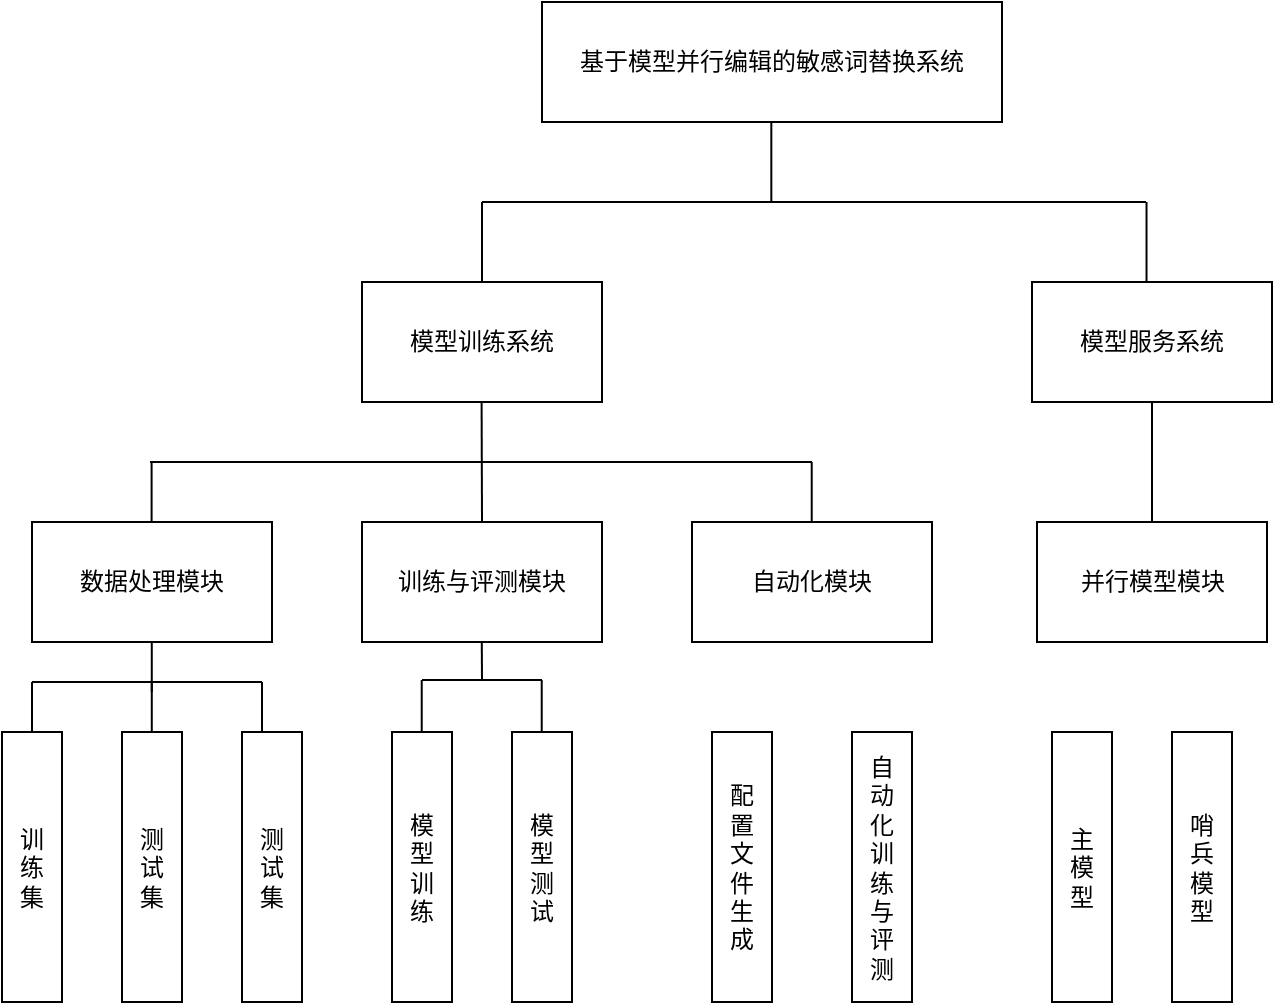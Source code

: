 <mxfile version="27.0.9">
  <diagram name="第 1 页" id="zHgMYF8rfY-c1md7bBGS">
    <mxGraphModel dx="181" dy="129" grid="1" gridSize="10" guides="1" tooltips="1" connect="1" arrows="1" fold="1" page="1" pageScale="1" pageWidth="827" pageHeight="1169" math="0" shadow="0">
      <root>
        <mxCell id="0" />
        <mxCell id="1" parent="0" />
        <mxCell id="PLIH09JZNJRa1B-eEbgW-1" value="基于模型并行编辑的敏感词替换系统" style="rounded=0;whiteSpace=wrap;html=1;" parent="1" vertex="1">
          <mxGeometry x="360" y="220" width="230" height="60" as="geometry" />
        </mxCell>
        <mxCell id="3gMsG_vnIVLzhyqSPz0f-1" value="并行模型模块" style="rounded=0;whiteSpace=wrap;html=1;" vertex="1" parent="1">
          <mxGeometry x="607.5" y="480" width="115" height="60" as="geometry" />
        </mxCell>
        <mxCell id="3gMsG_vnIVLzhyqSPz0f-2" value="数据处理模块" style="rounded=0;whiteSpace=wrap;html=1;" vertex="1" parent="1">
          <mxGeometry x="105" y="480" width="120" height="60" as="geometry" />
        </mxCell>
        <mxCell id="3gMsG_vnIVLzhyqSPz0f-3" value="自动化模块" style="rounded=0;whiteSpace=wrap;html=1;" vertex="1" parent="1">
          <mxGeometry x="435" y="480" width="120" height="60" as="geometry" />
        </mxCell>
        <mxCell id="3gMsG_vnIVLzhyqSPz0f-8" value="训练与评测模块" style="rounded=0;whiteSpace=wrap;html=1;" vertex="1" parent="1">
          <mxGeometry x="270" y="480" width="120" height="60" as="geometry" />
        </mxCell>
        <mxCell id="3gMsG_vnIVLzhyqSPz0f-14" value="训&lt;div&gt;练&lt;/div&gt;&lt;div&gt;集&lt;/div&gt;" style="rounded=0;whiteSpace=wrap;html=1;" vertex="1" parent="1">
          <mxGeometry x="90" y="585" width="30" height="135" as="geometry" />
        </mxCell>
        <mxCell id="3gMsG_vnIVLzhyqSPz0f-15" value="测&lt;div&gt;试&lt;/div&gt;&lt;div&gt;集&lt;/div&gt;" style="rounded=0;whiteSpace=wrap;html=1;" vertex="1" parent="1">
          <mxGeometry x="150" y="585" width="30" height="135" as="geometry" />
        </mxCell>
        <mxCell id="3gMsG_vnIVLzhyqSPz0f-17" value="测&lt;div&gt;试&lt;/div&gt;&lt;div&gt;集&lt;/div&gt;" style="rounded=0;whiteSpace=wrap;html=1;" vertex="1" parent="1">
          <mxGeometry x="210" y="585" width="30" height="135" as="geometry" />
        </mxCell>
        <mxCell id="3gMsG_vnIVLzhyqSPz0f-22" value="模&lt;div&gt;型&lt;/div&gt;&lt;div&gt;训&lt;/div&gt;&lt;div&gt;练&lt;/div&gt;" style="rounded=0;whiteSpace=wrap;html=1;" vertex="1" parent="1">
          <mxGeometry x="285" y="585" width="30" height="135" as="geometry" />
        </mxCell>
        <mxCell id="3gMsG_vnIVLzhyqSPz0f-23" value="模&lt;div&gt;型&lt;/div&gt;&lt;div&gt;测&lt;/div&gt;&lt;div&gt;试&lt;/div&gt;" style="rounded=0;whiteSpace=wrap;html=1;" vertex="1" parent="1">
          <mxGeometry x="345" y="585" width="30" height="135" as="geometry" />
        </mxCell>
        <mxCell id="3gMsG_vnIVLzhyqSPz0f-24" value="配&lt;div&gt;置&lt;/div&gt;&lt;div&gt;文&lt;/div&gt;&lt;div&gt;件&lt;/div&gt;&lt;div&gt;生&lt;/div&gt;&lt;div&gt;成&lt;/div&gt;" style="rounded=0;whiteSpace=wrap;html=1;" vertex="1" parent="1">
          <mxGeometry x="445" y="585" width="30" height="135" as="geometry" />
        </mxCell>
        <mxCell id="3gMsG_vnIVLzhyqSPz0f-25" value="自&lt;div&gt;动&lt;/div&gt;&lt;div&gt;化&lt;/div&gt;&lt;div&gt;训&lt;/div&gt;&lt;div&gt;练&lt;/div&gt;&lt;div&gt;与&lt;/div&gt;&lt;div&gt;评&lt;/div&gt;&lt;div&gt;测&lt;/div&gt;" style="rounded=0;whiteSpace=wrap;html=1;" vertex="1" parent="1">
          <mxGeometry x="515" y="585" width="30" height="135" as="geometry" />
        </mxCell>
        <mxCell id="3gMsG_vnIVLzhyqSPz0f-26" value="主&lt;div&gt;模&lt;/div&gt;&lt;div&gt;型&lt;/div&gt;" style="rounded=0;whiteSpace=wrap;html=1;" vertex="1" parent="1">
          <mxGeometry x="615" y="585" width="30" height="135" as="geometry" />
        </mxCell>
        <mxCell id="3gMsG_vnIVLzhyqSPz0f-27" value="哨&lt;div&gt;兵&lt;br&gt;&lt;div&gt;模&lt;/div&gt;&lt;div&gt;型&lt;/div&gt;&lt;/div&gt;" style="rounded=0;whiteSpace=wrap;html=1;" vertex="1" parent="1">
          <mxGeometry x="675" y="585" width="30" height="135" as="geometry" />
        </mxCell>
        <mxCell id="3gMsG_vnIVLzhyqSPz0f-28" value="模型训练系统" style="rounded=0;whiteSpace=wrap;html=1;" vertex="1" parent="1">
          <mxGeometry x="270" y="360" width="120" height="60" as="geometry" />
        </mxCell>
        <mxCell id="3gMsG_vnIVLzhyqSPz0f-30" value="模型服务系统" style="rounded=0;whiteSpace=wrap;html=1;" vertex="1" parent="1">
          <mxGeometry x="605" y="360" width="120" height="60" as="geometry" />
        </mxCell>
        <mxCell id="3gMsG_vnIVLzhyqSPz0f-44" value="" style="endArrow=none;html=1;rounded=0;" edge="1" parent="1">
          <mxGeometry width="50" height="50" relative="1" as="geometry">
            <mxPoint x="330" y="320" as="sourcePoint" />
            <mxPoint x="662" y="320" as="targetPoint" />
          </mxGeometry>
        </mxCell>
        <mxCell id="3gMsG_vnIVLzhyqSPz0f-45" value="" style="endArrow=none;html=1;rounded=0;exitX=0.5;exitY=0;exitDx=0;exitDy=0;" edge="1" parent="1" source="3gMsG_vnIVLzhyqSPz0f-28">
          <mxGeometry width="50" height="50" relative="1" as="geometry">
            <mxPoint x="328.08" y="380" as="sourcePoint" />
            <mxPoint x="330" y="320" as="targetPoint" />
          </mxGeometry>
        </mxCell>
        <mxCell id="3gMsG_vnIVLzhyqSPz0f-46" value="" style="endArrow=none;html=1;rounded=0;exitX=0.5;exitY=0;exitDx=0;exitDy=0;" edge="1" parent="1">
          <mxGeometry width="50" height="50" relative="1" as="geometry">
            <mxPoint x="662.26" y="360" as="sourcePoint" />
            <mxPoint x="662.26" y="320" as="targetPoint" />
          </mxGeometry>
        </mxCell>
        <mxCell id="3gMsG_vnIVLzhyqSPz0f-48" value="" style="endArrow=none;html=1;rounded=0;exitX=0.5;exitY=0;exitDx=0;exitDy=0;" edge="1" parent="1">
          <mxGeometry width="50" height="50" relative="1" as="geometry">
            <mxPoint x="474.66" y="320" as="sourcePoint" />
            <mxPoint x="474.66" y="280" as="targetPoint" />
          </mxGeometry>
        </mxCell>
        <mxCell id="3gMsG_vnIVLzhyqSPz0f-49" value="" style="endArrow=none;html=1;rounded=0;" edge="1" parent="1">
          <mxGeometry width="50" height="50" relative="1" as="geometry">
            <mxPoint x="164" y="450" as="sourcePoint" />
            <mxPoint x="495" y="450" as="targetPoint" />
          </mxGeometry>
        </mxCell>
        <mxCell id="3gMsG_vnIVLzhyqSPz0f-50" value="" style="endArrow=none;html=1;rounded=0;exitX=0.5;exitY=0;exitDx=0;exitDy=0;" edge="1" parent="1" source="3gMsG_vnIVLzhyqSPz0f-8">
          <mxGeometry width="50" height="50" relative="1" as="geometry">
            <mxPoint x="329.8" y="460" as="sourcePoint" />
            <mxPoint x="329.8" y="420" as="targetPoint" />
          </mxGeometry>
        </mxCell>
        <mxCell id="3gMsG_vnIVLzhyqSPz0f-51" value="" style="endArrow=none;html=1;rounded=0;exitX=0.5;exitY=0;exitDx=0;exitDy=0;" edge="1" parent="1">
          <mxGeometry width="50" height="50" relative="1" as="geometry">
            <mxPoint x="494.86" y="480" as="sourcePoint" />
            <mxPoint x="494.86" y="450" as="targetPoint" />
          </mxGeometry>
        </mxCell>
        <mxCell id="3gMsG_vnIVLzhyqSPz0f-52" value="" style="endArrow=none;html=1;rounded=0;exitX=0.5;exitY=0;exitDx=0;exitDy=0;" edge="1" parent="1">
          <mxGeometry width="50" height="50" relative="1" as="geometry">
            <mxPoint x="164.8" y="480" as="sourcePoint" />
            <mxPoint x="164.8" y="450" as="targetPoint" />
          </mxGeometry>
        </mxCell>
        <mxCell id="3gMsG_vnIVLzhyqSPz0f-53" value="" style="endArrow=none;html=1;rounded=0;exitX=0.5;exitY=0;exitDx=0;exitDy=0;entryX=0.5;entryY=1;entryDx=0;entryDy=0;" edge="1" parent="1" source="3gMsG_vnIVLzhyqSPz0f-1" target="3gMsG_vnIVLzhyqSPz0f-30">
          <mxGeometry width="50" height="50" relative="1" as="geometry">
            <mxPoint x="662.21" y="480" as="sourcePoint" />
            <mxPoint x="662.21" y="440" as="targetPoint" />
          </mxGeometry>
        </mxCell>
        <mxCell id="3gMsG_vnIVLzhyqSPz0f-55" value="" style="endArrow=none;html=1;rounded=0;" edge="1" parent="1">
          <mxGeometry width="50" height="50" relative="1" as="geometry">
            <mxPoint x="105" y="560" as="sourcePoint" />
            <mxPoint x="220" y="560" as="targetPoint" />
          </mxGeometry>
        </mxCell>
        <mxCell id="3gMsG_vnIVLzhyqSPz0f-56" value="" style="endArrow=none;html=1;rounded=0;exitX=0.5;exitY=0;exitDx=0;exitDy=0;" edge="1" parent="1">
          <mxGeometry width="50" height="50" relative="1" as="geometry">
            <mxPoint x="105" y="585" as="sourcePoint" />
            <mxPoint x="105" y="560" as="targetPoint" />
          </mxGeometry>
        </mxCell>
        <mxCell id="3gMsG_vnIVLzhyqSPz0f-57" value="" style="endArrow=none;html=1;rounded=0;exitX=0.5;exitY=0;exitDx=0;exitDy=0;" edge="1" parent="1">
          <mxGeometry width="50" height="50" relative="1" as="geometry">
            <mxPoint x="164.89" y="585" as="sourcePoint" />
            <mxPoint x="164.89" y="560" as="targetPoint" />
          </mxGeometry>
        </mxCell>
        <mxCell id="3gMsG_vnIVLzhyqSPz0f-58" value="" style="endArrow=none;html=1;rounded=0;exitX=0.5;exitY=0;exitDx=0;exitDy=0;" edge="1" parent="1">
          <mxGeometry width="50" height="50" relative="1" as="geometry">
            <mxPoint x="220" y="585" as="sourcePoint" />
            <mxPoint x="220" y="560" as="targetPoint" />
          </mxGeometry>
        </mxCell>
        <mxCell id="3gMsG_vnIVLzhyqSPz0f-59" value="" style="endArrow=none;html=1;rounded=0;exitX=0.5;exitY=0;exitDx=0;exitDy=0;" edge="1" parent="1">
          <mxGeometry width="50" height="50" relative="1" as="geometry">
            <mxPoint x="164.89" y="565" as="sourcePoint" />
            <mxPoint x="164.89" y="540" as="targetPoint" />
          </mxGeometry>
        </mxCell>
        <mxCell id="3gMsG_vnIVLzhyqSPz0f-60" value="" style="endArrow=none;html=1;rounded=0;" edge="1" parent="1">
          <mxGeometry width="50" height="50" relative="1" as="geometry">
            <mxPoint x="300" y="559" as="sourcePoint" />
            <mxPoint x="360" y="559" as="targetPoint" />
          </mxGeometry>
        </mxCell>
        <mxCell id="3gMsG_vnIVLzhyqSPz0f-61" value="" style="endArrow=none;html=1;rounded=0;exitX=0.5;exitY=0;exitDx=0;exitDy=0;" edge="1" parent="1">
          <mxGeometry width="50" height="50" relative="1" as="geometry">
            <mxPoint x="299.86" y="585" as="sourcePoint" />
            <mxPoint x="299.86" y="559" as="targetPoint" />
          </mxGeometry>
        </mxCell>
        <mxCell id="3gMsG_vnIVLzhyqSPz0f-63" value="" style="endArrow=none;html=1;rounded=0;exitX=0.5;exitY=0;exitDx=0;exitDy=0;" edge="1" parent="1">
          <mxGeometry width="50" height="50" relative="1" as="geometry">
            <mxPoint x="359.86" y="585" as="sourcePoint" />
            <mxPoint x="359.86" y="559" as="targetPoint" />
          </mxGeometry>
        </mxCell>
        <mxCell id="3gMsG_vnIVLzhyqSPz0f-64" value="" style="endArrow=none;html=1;rounded=0;" edge="1" parent="1">
          <mxGeometry width="50" height="50" relative="1" as="geometry">
            <mxPoint x="330" y="559" as="sourcePoint" />
            <mxPoint x="329.89" y="540" as="targetPoint" />
          </mxGeometry>
        </mxCell>
      </root>
    </mxGraphModel>
  </diagram>
</mxfile>
